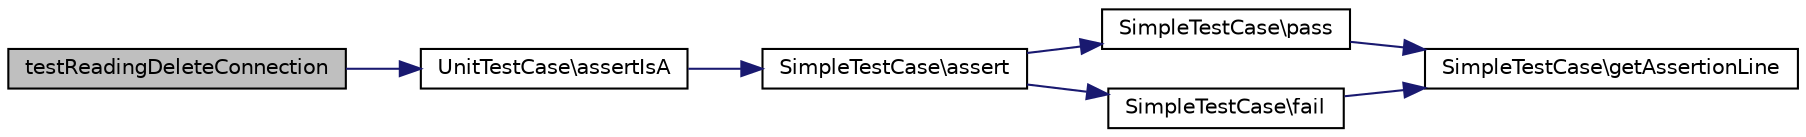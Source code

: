 digraph "testReadingDeleteConnection"
{
  edge [fontname="Helvetica",fontsize="10",labelfontname="Helvetica",labelfontsize="10"];
  node [fontname="Helvetica",fontsize="10",shape=record];
  rankdir="LR";
  Node1 [label="testReadingDeleteConnection",height=0.2,width=0.4,color="black", fillcolor="grey75", style="filled" fontcolor="black"];
  Node1 -> Node2 [color="midnightblue",fontsize="10",style="solid",fontname="Helvetica"];
  Node2 [label="UnitTestCase\\assertIsA",height=0.2,width=0.4,color="black", fillcolor="white", style="filled",URL="$class_unit_test_case.html#ad4cc633882e5fdb06720737d8348b80b"];
  Node2 -> Node3 [color="midnightblue",fontsize="10",style="solid",fontname="Helvetica"];
  Node3 [label="SimpleTestCase\\assert",height=0.2,width=0.4,color="black", fillcolor="white", style="filled",URL="$class_simple_test_case.html#a9be3866087958c52771a4eb0921a80f8"];
  Node3 -> Node4 [color="midnightblue",fontsize="10",style="solid",fontname="Helvetica"];
  Node4 [label="SimpleTestCase\\pass",height=0.2,width=0.4,color="black", fillcolor="white", style="filled",URL="$class_simple_test_case.html#a413ec6a28c017c7f5c08af552930a023"];
  Node4 -> Node5 [color="midnightblue",fontsize="10",style="solid",fontname="Helvetica"];
  Node5 [label="SimpleTestCase\\getAssertionLine",height=0.2,width=0.4,color="black", fillcolor="white", style="filled",URL="$class_simple_test_case.html#a4389a897171547fc4545f56a75bf0c9f"];
  Node3 -> Node6 [color="midnightblue",fontsize="10",style="solid",fontname="Helvetica"];
  Node6 [label="SimpleTestCase\\fail",height=0.2,width=0.4,color="black", fillcolor="white", style="filled",URL="$class_simple_test_case.html#a74070e976d1372da2111be1c059c6ce3"];
  Node6 -> Node5 [color="midnightblue",fontsize="10",style="solid",fontname="Helvetica"];
}
